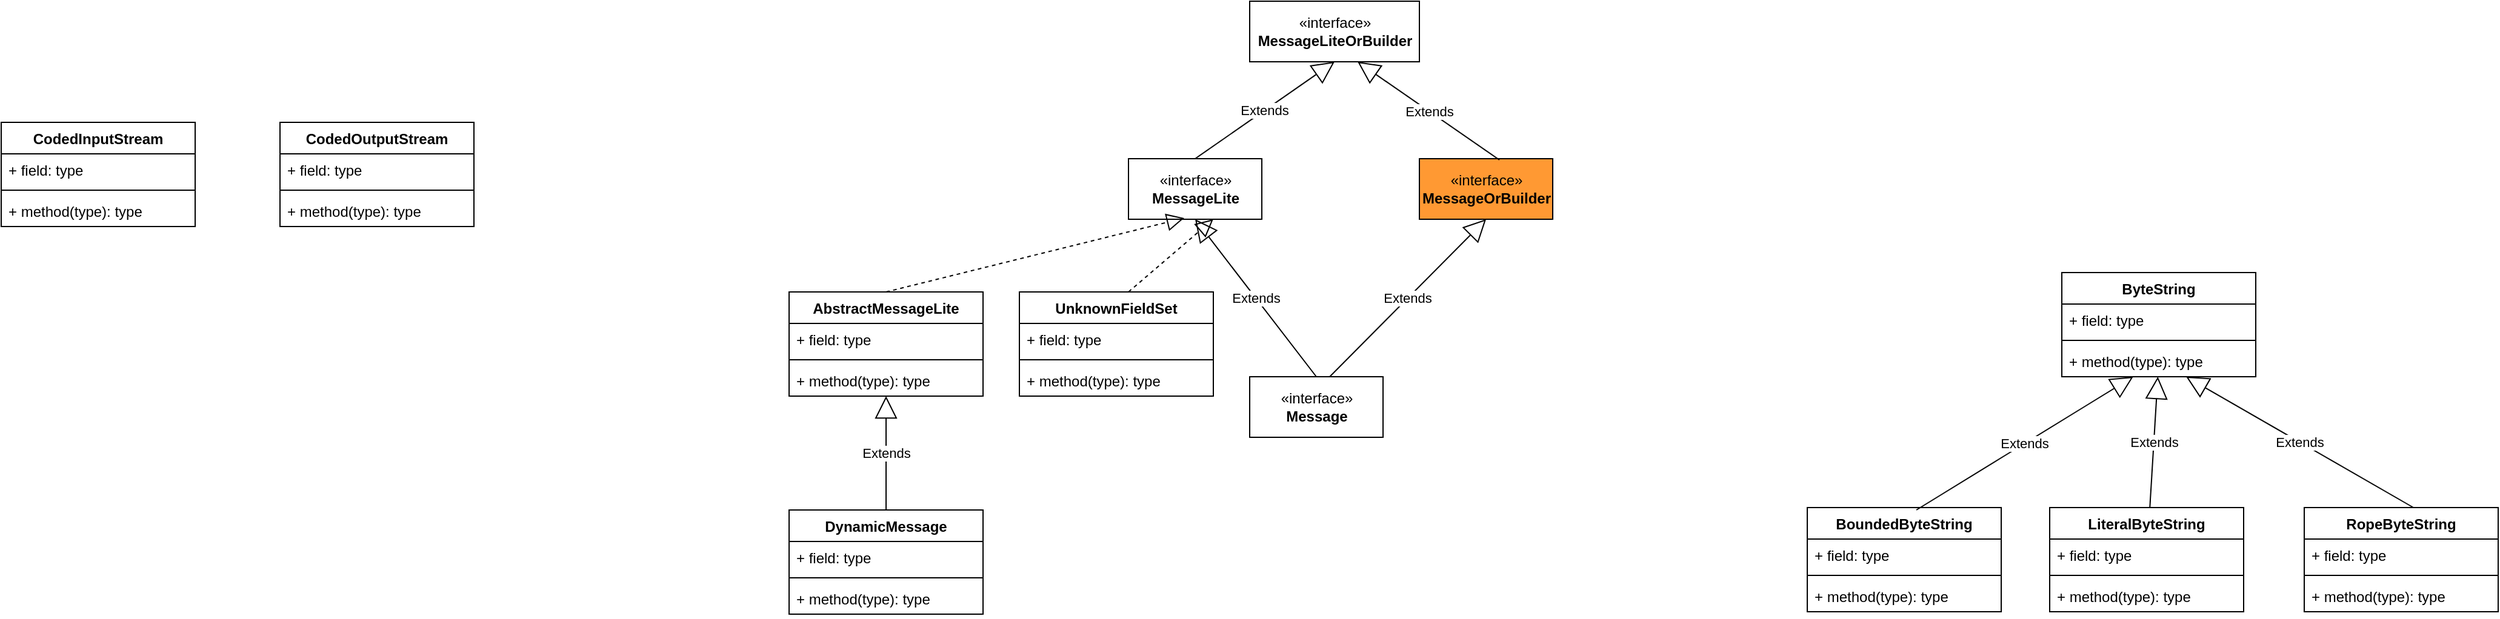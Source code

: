 <mxfile version="13.9.8" type="device"><diagram id="mswMURelKdX4U4ZCsOnD" name="第 1 页"><mxGraphModel dx="988" dy="498" grid="1" gridSize="10" guides="1" tooltips="1" connect="1" arrows="1" fold="1" page="1" pageScale="1" pageWidth="3300" pageHeight="4681" math="0" shadow="0"><root><mxCell id="0"/><mxCell id="1" parent="0"/><mxCell id="hTlUsyKynDDDChaOQpk9-1" value="CodedInputStream" style="swimlane;fontStyle=1;align=center;verticalAlign=top;childLayout=stackLayout;horizontal=1;startSize=26;horizontalStack=0;resizeParent=1;resizeParentMax=0;resizeLast=0;collapsible=1;marginBottom=0;" parent="1" vertex="1"><mxGeometry x="250" y="140" width="160" height="86" as="geometry"/></mxCell><mxCell id="hTlUsyKynDDDChaOQpk9-2" value="+ field: type" style="text;strokeColor=none;fillColor=none;align=left;verticalAlign=top;spacingLeft=4;spacingRight=4;overflow=hidden;rotatable=0;points=[[0,0.5],[1,0.5]];portConstraint=eastwest;" parent="hTlUsyKynDDDChaOQpk9-1" vertex="1"><mxGeometry y="26" width="160" height="26" as="geometry"/></mxCell><mxCell id="hTlUsyKynDDDChaOQpk9-3" value="" style="line;strokeWidth=1;fillColor=none;align=left;verticalAlign=middle;spacingTop=-1;spacingLeft=3;spacingRight=3;rotatable=0;labelPosition=right;points=[];portConstraint=eastwest;" parent="hTlUsyKynDDDChaOQpk9-1" vertex="1"><mxGeometry y="52" width="160" height="8" as="geometry"/></mxCell><mxCell id="hTlUsyKynDDDChaOQpk9-4" value="+ method(type): type" style="text;strokeColor=none;fillColor=none;align=left;verticalAlign=top;spacingLeft=4;spacingRight=4;overflow=hidden;rotatable=0;points=[[0,0.5],[1,0.5]];portConstraint=eastwest;" parent="hTlUsyKynDDDChaOQpk9-1" vertex="1"><mxGeometry y="60" width="160" height="26" as="geometry"/></mxCell><mxCell id="uX4QpOWYx_uDYl3raUx--1" value="«interface»&lt;br&gt;&lt;b&gt;Message&lt;/b&gt;" style="html=1;fillColor=#FFFFFF;" parent="1" vertex="1"><mxGeometry x="1280" y="350" width="110" height="50" as="geometry"/></mxCell><mxCell id="uX4QpOWYx_uDYl3raUx--2" value="«interface»&lt;br&gt;&lt;b&gt;MessageLite&lt;/b&gt;" style="html=1;fillColor=#FFFFFF;" parent="1" vertex="1"><mxGeometry x="1180" y="170" width="110" height="50" as="geometry"/></mxCell><mxCell id="uX4QpOWYx_uDYl3raUx--3" value="«interface»&lt;br&gt;&lt;b&gt;MessageLiteOrBuilder&lt;/b&gt;" style="html=1;fillColor=#FFFFFF;" parent="1" vertex="1"><mxGeometry x="1280" y="40" width="140" height="50" as="geometry"/></mxCell><mxCell id="uX4QpOWYx_uDYl3raUx--4" value="Extends" style="endArrow=block;endSize=16;endFill=0;html=1;entryX=0.5;entryY=1;entryDx=0;entryDy=0;exitX=0.5;exitY=0;exitDx=0;exitDy=0;" parent="1" source="uX4QpOWYx_uDYl3raUx--2" target="uX4QpOWYx_uDYl3raUx--3" edge="1"><mxGeometry width="160" relative="1" as="geometry"><mxPoint x="1270" y="120" as="sourcePoint"/><mxPoint x="1430" y="120" as="targetPoint"/></mxGeometry></mxCell><mxCell id="uX4QpOWYx_uDYl3raUx--5" value="Extends" style="endArrow=block;endSize=16;endFill=0;html=1;entryX=0.5;entryY=1;entryDx=0;entryDy=0;exitX=0.5;exitY=0;exitDx=0;exitDy=0;" parent="1" source="uX4QpOWYx_uDYl3raUx--1" target="uX4QpOWYx_uDYl3raUx--2" edge="1"><mxGeometry width="160" relative="1" as="geometry"><mxPoint x="1390" y="250" as="sourcePoint"/><mxPoint x="1550" y="250" as="targetPoint"/></mxGeometry></mxCell><mxCell id="uX4QpOWYx_uDYl3raUx--6" value="«interface»&lt;br&gt;&lt;b&gt;MessageOrBuilder&lt;/b&gt;" style="html=1;fillColor=#FF9933;" parent="1" vertex="1"><mxGeometry x="1420" y="170" width="110" height="50" as="geometry"/></mxCell><mxCell id="uX4QpOWYx_uDYl3raUx--7" value="Extends" style="endArrow=block;endSize=16;endFill=0;html=1;entryX=0.5;entryY=1;entryDx=0;entryDy=0;exitX=0.6;exitY=0;exitDx=0;exitDy=0;exitPerimeter=0;" parent="1" source="uX4QpOWYx_uDYl3raUx--1" target="uX4QpOWYx_uDYl3raUx--6" edge="1"><mxGeometry width="160" relative="1" as="geometry"><mxPoint x="1390" y="260" as="sourcePoint"/><mxPoint x="1550" y="260" as="targetPoint"/></mxGeometry></mxCell><mxCell id="uX4QpOWYx_uDYl3raUx--8" value="Extends" style="endArrow=block;endSize=16;endFill=0;html=1;entryX=0.636;entryY=1;entryDx=0;entryDy=0;entryPerimeter=0;exitX=0.6;exitY=0.02;exitDx=0;exitDy=0;exitPerimeter=0;" parent="1" source="uX4QpOWYx_uDYl3raUx--6" target="uX4QpOWYx_uDYl3raUx--3" edge="1"><mxGeometry width="160" relative="1" as="geometry"><mxPoint x="1480" y="170" as="sourcePoint"/><mxPoint x="1640" y="170" as="targetPoint"/></mxGeometry></mxCell><mxCell id="uX4QpOWYx_uDYl3raUx--13" value="AbstractMessageLite" style="swimlane;fontStyle=1;align=center;verticalAlign=top;childLayout=stackLayout;horizontal=1;startSize=26;horizontalStack=0;resizeParent=1;resizeParentMax=0;resizeLast=0;collapsible=1;marginBottom=0;fillColor=#FFFFFF;" parent="1" vertex="1"><mxGeometry x="900" y="280" width="160" height="86" as="geometry"/></mxCell><mxCell id="uX4QpOWYx_uDYl3raUx--28" value="" style="endArrow=block;dashed=1;endFill=0;endSize=12;html=1;entryX=0.418;entryY=0.98;entryDx=0;entryDy=0;entryPerimeter=0;" parent="uX4QpOWYx_uDYl3raUx--13" target="uX4QpOWYx_uDYl3raUx--2" edge="1"><mxGeometry width="160" relative="1" as="geometry"><mxPoint x="80" as="sourcePoint"/><mxPoint x="240" as="targetPoint"/></mxGeometry></mxCell><mxCell id="uX4QpOWYx_uDYl3raUx--14" value="+ field: type" style="text;strokeColor=none;fillColor=none;align=left;verticalAlign=top;spacingLeft=4;spacingRight=4;overflow=hidden;rotatable=0;points=[[0,0.5],[1,0.5]];portConstraint=eastwest;" parent="uX4QpOWYx_uDYl3raUx--13" vertex="1"><mxGeometry y="26" width="160" height="26" as="geometry"/></mxCell><mxCell id="uX4QpOWYx_uDYl3raUx--15" value="" style="line;strokeWidth=1;fillColor=none;align=left;verticalAlign=middle;spacingTop=-1;spacingLeft=3;spacingRight=3;rotatable=0;labelPosition=right;points=[];portConstraint=eastwest;" parent="uX4QpOWYx_uDYl3raUx--13" vertex="1"><mxGeometry y="52" width="160" height="8" as="geometry"/></mxCell><mxCell id="uX4QpOWYx_uDYl3raUx--16" value="+ method(type): type" style="text;strokeColor=none;fillColor=none;align=left;verticalAlign=top;spacingLeft=4;spacingRight=4;overflow=hidden;rotatable=0;points=[[0,0.5],[1,0.5]];portConstraint=eastwest;" parent="uX4QpOWYx_uDYl3raUx--13" vertex="1"><mxGeometry y="60" width="160" height="26" as="geometry"/></mxCell><mxCell id="uX4QpOWYx_uDYl3raUx--18" value="DynamicMessage" style="swimlane;fontStyle=1;align=center;verticalAlign=top;childLayout=stackLayout;horizontal=1;startSize=26;horizontalStack=0;resizeParent=1;resizeParentMax=0;resizeLast=0;collapsible=1;marginBottom=0;fillColor=#FFFFFF;" parent="1" vertex="1"><mxGeometry x="900" y="460" width="160" height="86" as="geometry"/></mxCell><mxCell id="uX4QpOWYx_uDYl3raUx--22" value="Extends" style="endArrow=block;endSize=16;endFill=0;html=1;" parent="uX4QpOWYx_uDYl3raUx--18" target="uX4QpOWYx_uDYl3raUx--16" edge="1"><mxGeometry width="160" relative="1" as="geometry"><mxPoint x="80" as="sourcePoint"/><mxPoint x="240" as="targetPoint"/></mxGeometry></mxCell><mxCell id="uX4QpOWYx_uDYl3raUx--19" value="+ field: type" style="text;strokeColor=none;fillColor=none;align=left;verticalAlign=top;spacingLeft=4;spacingRight=4;overflow=hidden;rotatable=0;points=[[0,0.5],[1,0.5]];portConstraint=eastwest;" parent="uX4QpOWYx_uDYl3raUx--18" vertex="1"><mxGeometry y="26" width="160" height="26" as="geometry"/></mxCell><mxCell id="uX4QpOWYx_uDYl3raUx--20" value="" style="line;strokeWidth=1;fillColor=none;align=left;verticalAlign=middle;spacingTop=-1;spacingLeft=3;spacingRight=3;rotatable=0;labelPosition=right;points=[];portConstraint=eastwest;" parent="uX4QpOWYx_uDYl3raUx--18" vertex="1"><mxGeometry y="52" width="160" height="8" as="geometry"/></mxCell><mxCell id="uX4QpOWYx_uDYl3raUx--21" value="+ method(type): type" style="text;strokeColor=none;fillColor=none;align=left;verticalAlign=top;spacingLeft=4;spacingRight=4;overflow=hidden;rotatable=0;points=[[0,0.5],[1,0.5]];portConstraint=eastwest;" parent="uX4QpOWYx_uDYl3raUx--18" vertex="1"><mxGeometry y="60" width="160" height="26" as="geometry"/></mxCell><mxCell id="uX4QpOWYx_uDYl3raUx--23" value="UnknownFieldSet" style="swimlane;fontStyle=1;align=center;verticalAlign=top;childLayout=stackLayout;horizontal=1;startSize=26;horizontalStack=0;resizeParent=1;resizeParentMax=0;resizeLast=0;collapsible=1;marginBottom=0;fillColor=#FFFFFF;" parent="1" vertex="1"><mxGeometry x="1090" y="280" width="160" height="86" as="geometry"/></mxCell><mxCell id="uX4QpOWYx_uDYl3raUx--27" value="" style="endArrow=block;dashed=1;endFill=0;endSize=12;html=1;entryX=0.636;entryY=1;entryDx=0;entryDy=0;entryPerimeter=0;" parent="uX4QpOWYx_uDYl3raUx--23" target="uX4QpOWYx_uDYl3raUx--2" edge="1"><mxGeometry width="160" relative="1" as="geometry"><mxPoint x="90" as="sourcePoint"/><mxPoint x="250" as="targetPoint"/></mxGeometry></mxCell><mxCell id="uX4QpOWYx_uDYl3raUx--24" value="+ field: type" style="text;strokeColor=none;fillColor=none;align=left;verticalAlign=top;spacingLeft=4;spacingRight=4;overflow=hidden;rotatable=0;points=[[0,0.5],[1,0.5]];portConstraint=eastwest;" parent="uX4QpOWYx_uDYl3raUx--23" vertex="1"><mxGeometry y="26" width="160" height="26" as="geometry"/></mxCell><mxCell id="uX4QpOWYx_uDYl3raUx--25" value="" style="line;strokeWidth=1;fillColor=none;align=left;verticalAlign=middle;spacingTop=-1;spacingLeft=3;spacingRight=3;rotatable=0;labelPosition=right;points=[];portConstraint=eastwest;" parent="uX4QpOWYx_uDYl3raUx--23" vertex="1"><mxGeometry y="52" width="160" height="8" as="geometry"/></mxCell><mxCell id="uX4QpOWYx_uDYl3raUx--26" value="+ method(type): type" style="text;strokeColor=none;fillColor=none;align=left;verticalAlign=top;spacingLeft=4;spacingRight=4;overflow=hidden;rotatable=0;points=[[0,0.5],[1,0.5]];portConstraint=eastwest;" parent="uX4QpOWYx_uDYl3raUx--23" vertex="1"><mxGeometry y="60" width="160" height="26" as="geometry"/></mxCell><mxCell id="uX4QpOWYx_uDYl3raUx--33" value="BoundedByteString" style="swimlane;fontStyle=1;align=center;verticalAlign=top;childLayout=stackLayout;horizontal=1;startSize=26;horizontalStack=0;resizeParent=1;resizeParentMax=0;resizeLast=0;collapsible=1;marginBottom=0;fillColor=#FFFFFF;" parent="1" vertex="1"><mxGeometry x="1740" y="458" width="160" height="86" as="geometry"/></mxCell><mxCell id="uX4QpOWYx_uDYl3raUx--37" value="Extends" style="endArrow=block;endSize=16;endFill=0;html=1;" parent="uX4QpOWYx_uDYl3raUx--33" target="uX4QpOWYx_uDYl3raUx--32" edge="1"><mxGeometry width="160" relative="1" as="geometry"><mxPoint x="90" y="2" as="sourcePoint"/><mxPoint x="250" y="2" as="targetPoint"/></mxGeometry></mxCell><mxCell id="uX4QpOWYx_uDYl3raUx--34" value="+ field: type" style="text;strokeColor=none;fillColor=none;align=left;verticalAlign=top;spacingLeft=4;spacingRight=4;overflow=hidden;rotatable=0;points=[[0,0.5],[1,0.5]];portConstraint=eastwest;" parent="uX4QpOWYx_uDYl3raUx--33" vertex="1"><mxGeometry y="26" width="160" height="26" as="geometry"/></mxCell><mxCell id="uX4QpOWYx_uDYl3raUx--35" value="" style="line;strokeWidth=1;fillColor=none;align=left;verticalAlign=middle;spacingTop=-1;spacingLeft=3;spacingRight=3;rotatable=0;labelPosition=right;points=[];portConstraint=eastwest;" parent="uX4QpOWYx_uDYl3raUx--33" vertex="1"><mxGeometry y="52" width="160" height="8" as="geometry"/></mxCell><mxCell id="uX4QpOWYx_uDYl3raUx--36" value="+ method(type): type" style="text;strokeColor=none;fillColor=none;align=left;verticalAlign=top;spacingLeft=4;spacingRight=4;overflow=hidden;rotatable=0;points=[[0,0.5],[1,0.5]];portConstraint=eastwest;" parent="uX4QpOWYx_uDYl3raUx--33" vertex="1"><mxGeometry y="60" width="160" height="26" as="geometry"/></mxCell><mxCell id="uX4QpOWYx_uDYl3raUx--38" value="LiteralByteString" style="swimlane;fontStyle=1;align=center;verticalAlign=top;childLayout=stackLayout;horizontal=1;startSize=26;horizontalStack=0;resizeParent=1;resizeParentMax=0;resizeLast=0;collapsible=1;marginBottom=0;fillColor=#FFFFFF;" parent="1" vertex="1"><mxGeometry x="1940" y="458" width="160" height="86" as="geometry"/></mxCell><mxCell id="uX4QpOWYx_uDYl3raUx--39" value="+ field: type" style="text;strokeColor=none;fillColor=none;align=left;verticalAlign=top;spacingLeft=4;spacingRight=4;overflow=hidden;rotatable=0;points=[[0,0.5],[1,0.5]];portConstraint=eastwest;" parent="uX4QpOWYx_uDYl3raUx--38" vertex="1"><mxGeometry y="26" width="160" height="26" as="geometry"/></mxCell><mxCell id="uX4QpOWYx_uDYl3raUx--40" value="" style="line;strokeWidth=1;fillColor=none;align=left;verticalAlign=middle;spacingTop=-1;spacingLeft=3;spacingRight=3;rotatable=0;labelPosition=right;points=[];portConstraint=eastwest;" parent="uX4QpOWYx_uDYl3raUx--38" vertex="1"><mxGeometry y="52" width="160" height="8" as="geometry"/></mxCell><mxCell id="uX4QpOWYx_uDYl3raUx--41" value="+ method(type): type" style="text;strokeColor=none;fillColor=none;align=left;verticalAlign=top;spacingLeft=4;spacingRight=4;overflow=hidden;rotatable=0;points=[[0,0.5],[1,0.5]];portConstraint=eastwest;" parent="uX4QpOWYx_uDYl3raUx--38" vertex="1"><mxGeometry y="60" width="160" height="26" as="geometry"/></mxCell><mxCell id="uX4QpOWYx_uDYl3raUx--42" value="Extends" style="endArrow=block;endSize=16;endFill=0;html=1;" parent="1" source="uX4QpOWYx_uDYl3raUx--38" target="uX4QpOWYx_uDYl3raUx--32" edge="1"><mxGeometry width="160" relative="1" as="geometry"><mxPoint x="2020" y="460" as="sourcePoint"/><mxPoint x="2180" y="460" as="targetPoint"/></mxGeometry></mxCell><mxCell id="uX4QpOWYx_uDYl3raUx--29" value="ByteString" style="swimlane;fontStyle=1;align=center;verticalAlign=top;childLayout=stackLayout;horizontal=1;startSize=26;horizontalStack=0;resizeParent=1;resizeParentMax=0;resizeLast=0;collapsible=1;marginBottom=0;fillColor=#FFFFFF;" parent="1" vertex="1"><mxGeometry x="1950" y="264" width="160" height="86" as="geometry"/></mxCell><mxCell id="uX4QpOWYx_uDYl3raUx--30" value="+ field: type" style="text;strokeColor=none;fillColor=none;align=left;verticalAlign=top;spacingLeft=4;spacingRight=4;overflow=hidden;rotatable=0;points=[[0,0.5],[1,0.5]];portConstraint=eastwest;" parent="uX4QpOWYx_uDYl3raUx--29" vertex="1"><mxGeometry y="26" width="160" height="26" as="geometry"/></mxCell><mxCell id="uX4QpOWYx_uDYl3raUx--31" value="" style="line;strokeWidth=1;fillColor=none;align=left;verticalAlign=middle;spacingTop=-1;spacingLeft=3;spacingRight=3;rotatable=0;labelPosition=right;points=[];portConstraint=eastwest;" parent="uX4QpOWYx_uDYl3raUx--29" vertex="1"><mxGeometry y="52" width="160" height="8" as="geometry"/></mxCell><mxCell id="uX4QpOWYx_uDYl3raUx--32" value="+ method(type): type" style="text;strokeColor=none;fillColor=none;align=left;verticalAlign=top;spacingLeft=4;spacingRight=4;overflow=hidden;rotatable=0;points=[[0,0.5],[1,0.5]];portConstraint=eastwest;" parent="uX4QpOWYx_uDYl3raUx--29" vertex="1"><mxGeometry y="60" width="160" height="26" as="geometry"/></mxCell><mxCell id="uX4QpOWYx_uDYl3raUx--43" value="RopeByteString" style="swimlane;fontStyle=1;align=center;verticalAlign=top;childLayout=stackLayout;horizontal=1;startSize=26;horizontalStack=0;resizeParent=1;resizeParentMax=0;resizeLast=0;collapsible=1;marginBottom=0;fillColor=#FFFFFF;" parent="1" vertex="1"><mxGeometry x="2150" y="458" width="160" height="86" as="geometry"/></mxCell><mxCell id="uX4QpOWYx_uDYl3raUx--44" value="+ field: type" style="text;strokeColor=none;fillColor=none;align=left;verticalAlign=top;spacingLeft=4;spacingRight=4;overflow=hidden;rotatable=0;points=[[0,0.5],[1,0.5]];portConstraint=eastwest;" parent="uX4QpOWYx_uDYl3raUx--43" vertex="1"><mxGeometry y="26" width="160" height="26" as="geometry"/></mxCell><mxCell id="uX4QpOWYx_uDYl3raUx--45" value="" style="line;strokeWidth=1;fillColor=none;align=left;verticalAlign=middle;spacingTop=-1;spacingLeft=3;spacingRight=3;rotatable=0;labelPosition=right;points=[];portConstraint=eastwest;" parent="uX4QpOWYx_uDYl3raUx--43" vertex="1"><mxGeometry y="52" width="160" height="8" as="geometry"/></mxCell><mxCell id="uX4QpOWYx_uDYl3raUx--46" value="+ method(type): type" style="text;strokeColor=none;fillColor=none;align=left;verticalAlign=top;spacingLeft=4;spacingRight=4;overflow=hidden;rotatable=0;points=[[0,0.5],[1,0.5]];portConstraint=eastwest;" parent="uX4QpOWYx_uDYl3raUx--43" vertex="1"><mxGeometry y="60" width="160" height="26" as="geometry"/></mxCell><mxCell id="uX4QpOWYx_uDYl3raUx--47" value="Extends" style="endArrow=block;endSize=16;endFill=0;html=1;exitX=0.563;exitY=0;exitDx=0;exitDy=0;exitPerimeter=0;" parent="1" source="uX4QpOWYx_uDYl3raUx--43" target="uX4QpOWYx_uDYl3raUx--32" edge="1"><mxGeometry width="160" relative="1" as="geometry"><mxPoint x="2230" y="460" as="sourcePoint"/><mxPoint x="2390" y="460" as="targetPoint"/></mxGeometry></mxCell><mxCell id="hTlUsyKynDDDChaOQpk9-5" value="CodedOutputStream" style="swimlane;fontStyle=1;align=center;verticalAlign=top;childLayout=stackLayout;horizontal=1;startSize=26;horizontalStack=0;resizeParent=1;resizeParentMax=0;resizeLast=0;collapsible=1;marginBottom=0;" parent="1" vertex="1"><mxGeometry x="480" y="140" width="160" height="86" as="geometry"/></mxCell><mxCell id="hTlUsyKynDDDChaOQpk9-6" value="+ field: type" style="text;strokeColor=none;fillColor=none;align=left;verticalAlign=top;spacingLeft=4;spacingRight=4;overflow=hidden;rotatable=0;points=[[0,0.5],[1,0.5]];portConstraint=eastwest;" parent="hTlUsyKynDDDChaOQpk9-5" vertex="1"><mxGeometry y="26" width="160" height="26" as="geometry"/></mxCell><mxCell id="hTlUsyKynDDDChaOQpk9-7" value="" style="line;strokeWidth=1;fillColor=none;align=left;verticalAlign=middle;spacingTop=-1;spacingLeft=3;spacingRight=3;rotatable=0;labelPosition=right;points=[];portConstraint=eastwest;" parent="hTlUsyKynDDDChaOQpk9-5" vertex="1"><mxGeometry y="52" width="160" height="8" as="geometry"/></mxCell><mxCell id="hTlUsyKynDDDChaOQpk9-8" value="+ method(type): type" style="text;strokeColor=none;fillColor=none;align=left;verticalAlign=top;spacingLeft=4;spacingRight=4;overflow=hidden;rotatable=0;points=[[0,0.5],[1,0.5]];portConstraint=eastwest;" parent="hTlUsyKynDDDChaOQpk9-5" vertex="1"><mxGeometry y="60" width="160" height="26" as="geometry"/></mxCell></root></mxGraphModel></diagram></mxfile>